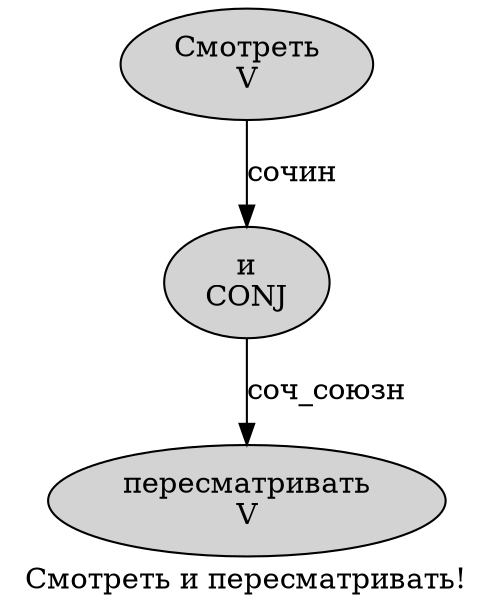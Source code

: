 digraph SENTENCE_797 {
	graph [label="Смотреть и пересматривать!"]
	node [style=filled]
		0 [label="Смотреть
V" color="" fillcolor=lightgray penwidth=1 shape=ellipse]
		1 [label="и
CONJ" color="" fillcolor=lightgray penwidth=1 shape=ellipse]
		2 [label="пересматривать
V" color="" fillcolor=lightgray penwidth=1 shape=ellipse]
			0 -> 1 [label="сочин"]
			1 -> 2 [label="соч_союзн"]
}